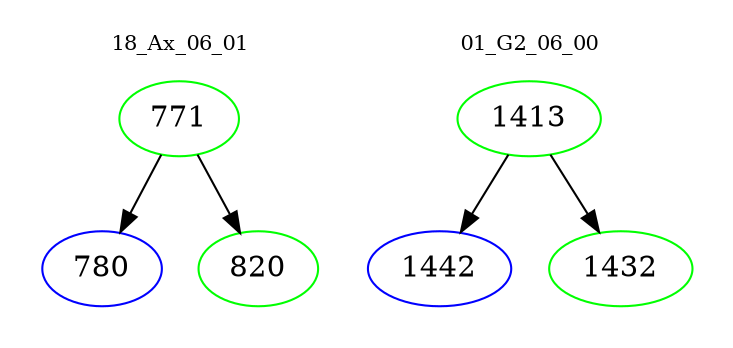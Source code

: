 digraph{
subgraph cluster_0 {
color = white
label = "18_Ax_06_01";
fontsize=10;
T0_771 [label="771", color="green"]
T0_771 -> T0_780 [color="black"]
T0_780 [label="780", color="blue"]
T0_771 -> T0_820 [color="black"]
T0_820 [label="820", color="green"]
}
subgraph cluster_1 {
color = white
label = "01_G2_06_00";
fontsize=10;
T1_1413 [label="1413", color="green"]
T1_1413 -> T1_1442 [color="black"]
T1_1442 [label="1442", color="blue"]
T1_1413 -> T1_1432 [color="black"]
T1_1432 [label="1432", color="green"]
}
}
